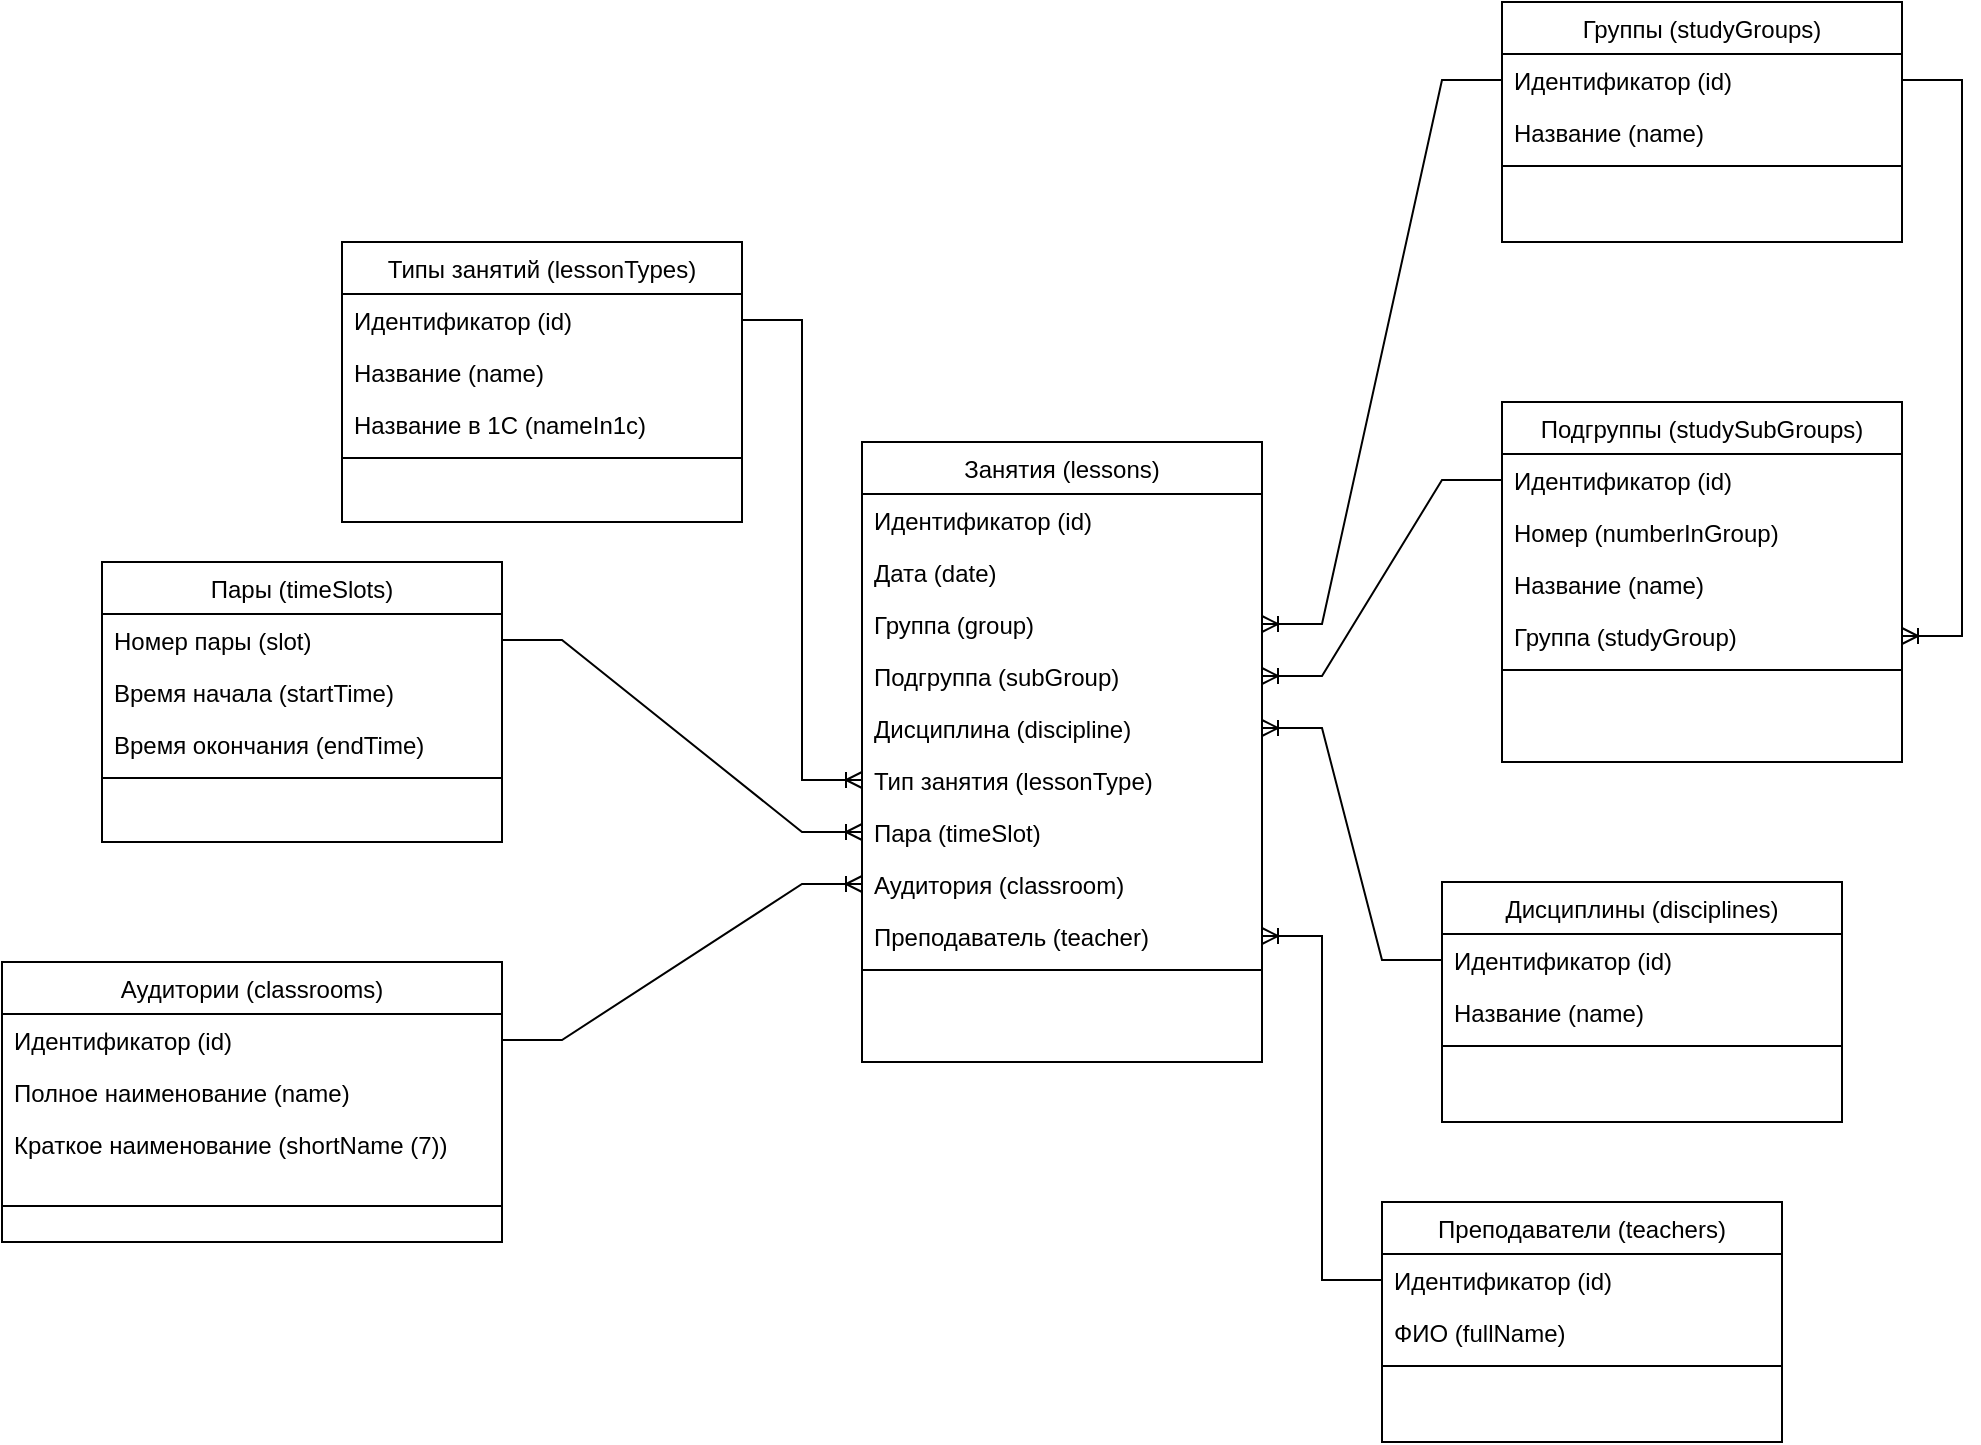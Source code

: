 <mxfile version="17.4.6" type="device"><diagram id="D0eRTfGdhX31QtxlCzSo" name="Page-1"><mxGraphModel dx="348" dy="194" grid="1" gridSize="10" guides="1" tooltips="1" connect="1" arrows="1" fold="1" page="1" pageScale="1" pageWidth="2000" pageHeight="1000" math="0" shadow="0"><root><mxCell id="0"/><mxCell id="1" parent="0"/><mxCell id="SChnAgmFOkxt3u3eZNEa-8" value="Дисциплины (disciplines)" style="swimlane;fontStyle=0;align=center;verticalAlign=top;childLayout=stackLayout;horizontal=1;startSize=26;horizontalStack=0;resizeParent=1;resizeLast=0;collapsible=1;marginBottom=0;rounded=0;shadow=0;strokeWidth=1;" parent="1" vertex="1"><mxGeometry x="1140" y="550" width="200" height="120" as="geometry"><mxRectangle x="550" y="140" width="160" height="26" as="alternateBounds"/></mxGeometry></mxCell><mxCell id="SChnAgmFOkxt3u3eZNEa-9" value="Идентификатор (id)" style="text;align=left;verticalAlign=top;spacingLeft=4;spacingRight=4;overflow=hidden;rotatable=0;points=[[0,0.5],[1,0.5]];portConstraint=eastwest;" parent="SChnAgmFOkxt3u3eZNEa-8" vertex="1"><mxGeometry y="26" width="200" height="26" as="geometry"/></mxCell><mxCell id="SChnAgmFOkxt3u3eZNEa-11" value="Название (name)" style="text;align=left;verticalAlign=top;spacingLeft=4;spacingRight=4;overflow=hidden;rotatable=0;points=[[0,0.5],[1,0.5]];portConstraint=eastwest;rounded=0;shadow=0;html=0;" parent="SChnAgmFOkxt3u3eZNEa-8" vertex="1"><mxGeometry y="52" width="200" height="26" as="geometry"/></mxCell><mxCell id="SChnAgmFOkxt3u3eZNEa-15" value="" style="line;html=1;strokeWidth=1;align=left;verticalAlign=middle;spacingTop=-1;spacingLeft=3;spacingRight=3;rotatable=0;labelPosition=right;points=[];portConstraint=eastwest;" parent="SChnAgmFOkxt3u3eZNEa-8" vertex="1"><mxGeometry y="78" width="200" height="8" as="geometry"/></mxCell><mxCell id="SChnAgmFOkxt3u3eZNEa-20" value="Преподаватели (teachers)" style="swimlane;fontStyle=0;align=center;verticalAlign=top;childLayout=stackLayout;horizontal=1;startSize=26;horizontalStack=0;resizeParent=1;resizeLast=0;collapsible=1;marginBottom=0;rounded=0;shadow=0;strokeWidth=1;" parent="1" vertex="1"><mxGeometry x="1110" y="710" width="200" height="120" as="geometry"><mxRectangle x="550" y="140" width="160" height="26" as="alternateBounds"/></mxGeometry></mxCell><mxCell id="SChnAgmFOkxt3u3eZNEa-21" value="Идентификатор (id)" style="text;align=left;verticalAlign=top;spacingLeft=4;spacingRight=4;overflow=hidden;rotatable=0;points=[[0,0.5],[1,0.5]];portConstraint=eastwest;" parent="SChnAgmFOkxt3u3eZNEa-20" vertex="1"><mxGeometry y="26" width="200" height="26" as="geometry"/></mxCell><mxCell id="SChnAgmFOkxt3u3eZNEa-22" value="ФИО (fullName)" style="text;align=left;verticalAlign=top;spacingLeft=4;spacingRight=4;overflow=hidden;rotatable=0;points=[[0,0.5],[1,0.5]];portConstraint=eastwest;rounded=0;shadow=0;html=0;" parent="SChnAgmFOkxt3u3eZNEa-20" vertex="1"><mxGeometry y="52" width="200" height="26" as="geometry"/></mxCell><mxCell id="SChnAgmFOkxt3u3eZNEa-23" value="" style="line;html=1;strokeWidth=1;align=left;verticalAlign=middle;spacingTop=-1;spacingLeft=3;spacingRight=3;rotatable=0;labelPosition=right;points=[];portConstraint=eastwest;" parent="SChnAgmFOkxt3u3eZNEa-20" vertex="1"><mxGeometry y="78" width="200" height="8" as="geometry"/></mxCell><mxCell id="SChnAgmFOkxt3u3eZNEa-24" value="Типы занятий (lessonTypes)" style="swimlane;fontStyle=0;align=center;verticalAlign=top;childLayout=stackLayout;horizontal=1;startSize=26;horizontalStack=0;resizeParent=1;resizeLast=0;collapsible=1;marginBottom=0;rounded=0;shadow=0;strokeWidth=1;" parent="1" vertex="1"><mxGeometry x="590" y="230" width="200" height="140" as="geometry"><mxRectangle x="550" y="140" width="160" height="26" as="alternateBounds"/></mxGeometry></mxCell><mxCell id="SChnAgmFOkxt3u3eZNEa-25" value="Идентификатор (id)" style="text;align=left;verticalAlign=top;spacingLeft=4;spacingRight=4;overflow=hidden;rotatable=0;points=[[0,0.5],[1,0.5]];portConstraint=eastwest;" parent="SChnAgmFOkxt3u3eZNEa-24" vertex="1"><mxGeometry y="26" width="200" height="26" as="geometry"/></mxCell><mxCell id="SChnAgmFOkxt3u3eZNEa-26" value="Название (name)" style="text;align=left;verticalAlign=top;spacingLeft=4;spacingRight=4;overflow=hidden;rotatable=0;points=[[0,0.5],[1,0.5]];portConstraint=eastwest;rounded=0;shadow=0;html=0;" parent="SChnAgmFOkxt3u3eZNEa-24" vertex="1"><mxGeometry y="52" width="200" height="26" as="geometry"/></mxCell><mxCell id="SChnAgmFOkxt3u3eZNEa-28" value="Название в 1С (nameIn1c)" style="text;align=left;verticalAlign=top;spacingLeft=4;spacingRight=4;overflow=hidden;rotatable=0;points=[[0,0.5],[1,0.5]];portConstraint=eastwest;rounded=0;shadow=0;html=0;" parent="SChnAgmFOkxt3u3eZNEa-24" vertex="1"><mxGeometry y="78" width="200" height="26" as="geometry"/></mxCell><mxCell id="SChnAgmFOkxt3u3eZNEa-27" value="" style="line;html=1;strokeWidth=1;align=left;verticalAlign=middle;spacingTop=-1;spacingLeft=3;spacingRight=3;rotatable=0;labelPosition=right;points=[];portConstraint=eastwest;" parent="SChnAgmFOkxt3u3eZNEa-24" vertex="1"><mxGeometry y="104" width="200" height="8" as="geometry"/></mxCell><mxCell id="SChnAgmFOkxt3u3eZNEa-29" value="Пары (timeSlots)" style="swimlane;fontStyle=0;align=center;verticalAlign=top;childLayout=stackLayout;horizontal=1;startSize=26;horizontalStack=0;resizeParent=1;resizeLast=0;collapsible=1;marginBottom=0;rounded=0;shadow=0;strokeWidth=1;" parent="1" vertex="1"><mxGeometry x="470" y="390" width="200" height="140" as="geometry"><mxRectangle x="550" y="140" width="160" height="26" as="alternateBounds"/></mxGeometry></mxCell><mxCell id="SChnAgmFOkxt3u3eZNEa-30" value="Номер пары (slot)" style="text;align=left;verticalAlign=top;spacingLeft=4;spacingRight=4;overflow=hidden;rotatable=0;points=[[0,0.5],[1,0.5]];portConstraint=eastwest;" parent="SChnAgmFOkxt3u3eZNEa-29" vertex="1"><mxGeometry y="26" width="200" height="26" as="geometry"/></mxCell><mxCell id="SChnAgmFOkxt3u3eZNEa-31" value="Время начала (startTime)" style="text;align=left;verticalAlign=top;spacingLeft=4;spacingRight=4;overflow=hidden;rotatable=0;points=[[0,0.5],[1,0.5]];portConstraint=eastwest;rounded=0;shadow=0;html=0;" parent="SChnAgmFOkxt3u3eZNEa-29" vertex="1"><mxGeometry y="52" width="200" height="26" as="geometry"/></mxCell><mxCell id="SChnAgmFOkxt3u3eZNEa-32" value="Время окончания (endTime)" style="text;align=left;verticalAlign=top;spacingLeft=4;spacingRight=4;overflow=hidden;rotatable=0;points=[[0,0.5],[1,0.5]];portConstraint=eastwest;rounded=0;shadow=0;html=0;" parent="SChnAgmFOkxt3u3eZNEa-29" vertex="1"><mxGeometry y="78" width="200" height="26" as="geometry"/></mxCell><mxCell id="SChnAgmFOkxt3u3eZNEa-33" value="" style="line;html=1;strokeWidth=1;align=left;verticalAlign=middle;spacingTop=-1;spacingLeft=3;spacingRight=3;rotatable=0;labelPosition=right;points=[];portConstraint=eastwest;" parent="SChnAgmFOkxt3u3eZNEa-29" vertex="1"><mxGeometry y="104" width="200" height="8" as="geometry"/></mxCell><mxCell id="SChnAgmFOkxt3u3eZNEa-34" value="Аудитории (classrooms)" style="swimlane;fontStyle=0;align=center;verticalAlign=top;childLayout=stackLayout;horizontal=1;startSize=26;horizontalStack=0;resizeParent=1;resizeLast=0;collapsible=1;marginBottom=0;rounded=0;shadow=0;strokeWidth=1;" parent="1" vertex="1"><mxGeometry x="420" y="590" width="250" height="140" as="geometry"><mxRectangle x="550" y="140" width="160" height="26" as="alternateBounds"/></mxGeometry></mxCell><mxCell id="SChnAgmFOkxt3u3eZNEa-35" value="Идентификатор (id)" style="text;align=left;verticalAlign=top;spacingLeft=4;spacingRight=4;overflow=hidden;rotatable=0;points=[[0,0.5],[1,0.5]];portConstraint=eastwest;" parent="SChnAgmFOkxt3u3eZNEa-34" vertex="1"><mxGeometry y="26" width="250" height="26" as="geometry"/></mxCell><mxCell id="eYgpenXMQ5bfP4yqyYDh-1" value="Полное наименование (name)" style="text;align=left;verticalAlign=top;spacingLeft=4;spacingRight=4;overflow=hidden;rotatable=0;points=[[0,0.5],[1,0.5]];portConstraint=eastwest;rounded=0;shadow=0;html=0;" vertex="1" parent="SChnAgmFOkxt3u3eZNEa-34"><mxGeometry y="52" width="250" height="26" as="geometry"/></mxCell><mxCell id="SChnAgmFOkxt3u3eZNEa-36" value="Краткое наименование (shortName (7))" style="text;align=left;verticalAlign=top;spacingLeft=4;spacingRight=4;overflow=hidden;rotatable=0;points=[[0,0.5],[1,0.5]];portConstraint=eastwest;rounded=0;shadow=0;html=0;" parent="SChnAgmFOkxt3u3eZNEa-34" vertex="1"><mxGeometry y="78" width="250" height="26" as="geometry"/></mxCell><mxCell id="SChnAgmFOkxt3u3eZNEa-38" value="" style="line;html=1;strokeWidth=1;align=left;verticalAlign=middle;spacingTop=-1;spacingLeft=3;spacingRight=3;rotatable=0;labelPosition=right;points=[];portConstraint=eastwest;" parent="SChnAgmFOkxt3u3eZNEa-34" vertex="1"><mxGeometry y="104" width="250" height="36" as="geometry"/></mxCell><mxCell id="SChnAgmFOkxt3u3eZNEa-45" value="Занятия (lessons)" style="swimlane;fontStyle=0;align=center;verticalAlign=top;childLayout=stackLayout;horizontal=1;startSize=26;horizontalStack=0;resizeParent=1;resizeLast=0;collapsible=1;marginBottom=0;rounded=0;shadow=0;strokeWidth=1;" parent="1" vertex="1"><mxGeometry x="850" y="330" width="200" height="310" as="geometry"><mxRectangle x="550" y="140" width="160" height="26" as="alternateBounds"/></mxGeometry></mxCell><mxCell id="SChnAgmFOkxt3u3eZNEa-46" value="Идентификатор (id)" style="text;align=left;verticalAlign=top;spacingLeft=4;spacingRight=4;overflow=hidden;rotatable=0;points=[[0,0.5],[1,0.5]];portConstraint=eastwest;" parent="SChnAgmFOkxt3u3eZNEa-45" vertex="1"><mxGeometry y="26" width="200" height="26" as="geometry"/></mxCell><mxCell id="SChnAgmFOkxt3u3eZNEa-47" value="Дата (date)" style="text;align=left;verticalAlign=top;spacingLeft=4;spacingRight=4;overflow=hidden;rotatable=0;points=[[0,0.5],[1,0.5]];portConstraint=eastwest;rounded=0;shadow=0;html=0;" parent="SChnAgmFOkxt3u3eZNEa-45" vertex="1"><mxGeometry y="52" width="200" height="26" as="geometry"/></mxCell><mxCell id="SChnAgmFOkxt3u3eZNEa-48" value="Группа (group)" style="text;align=left;verticalAlign=top;spacingLeft=4;spacingRight=4;overflow=hidden;rotatable=0;points=[[0,0.5],[1,0.5]];portConstraint=eastwest;rounded=0;shadow=0;html=0;" parent="SChnAgmFOkxt3u3eZNEa-45" vertex="1"><mxGeometry y="78" width="200" height="26" as="geometry"/></mxCell><mxCell id="SChnAgmFOkxt3u3eZNEa-50" value="Подгруппа (subGroup)" style="text;align=left;verticalAlign=top;spacingLeft=4;spacingRight=4;overflow=hidden;rotatable=0;points=[[0,0.5],[1,0.5]];portConstraint=eastwest;rounded=0;shadow=0;html=0;" parent="SChnAgmFOkxt3u3eZNEa-45" vertex="1"><mxGeometry y="104" width="200" height="26" as="geometry"/></mxCell><mxCell id="SChnAgmFOkxt3u3eZNEa-51" value="Дисциплина (discipline)" style="text;align=left;verticalAlign=top;spacingLeft=4;spacingRight=4;overflow=hidden;rotatable=0;points=[[0,0.5],[1,0.5]];portConstraint=eastwest;rounded=0;shadow=0;html=0;" parent="SChnAgmFOkxt3u3eZNEa-45" vertex="1"><mxGeometry y="130" width="200" height="26" as="geometry"/></mxCell><mxCell id="SChnAgmFOkxt3u3eZNEa-52" value="Тип занятия (lessonType)" style="text;align=left;verticalAlign=top;spacingLeft=4;spacingRight=4;overflow=hidden;rotatable=0;points=[[0,0.5],[1,0.5]];portConstraint=eastwest;rounded=0;shadow=0;html=0;" parent="SChnAgmFOkxt3u3eZNEa-45" vertex="1"><mxGeometry y="156" width="200" height="26" as="geometry"/></mxCell><mxCell id="SChnAgmFOkxt3u3eZNEa-53" value="Пара (timeSlot)" style="text;align=left;verticalAlign=top;spacingLeft=4;spacingRight=4;overflow=hidden;rotatable=0;points=[[0,0.5],[1,0.5]];portConstraint=eastwest;rounded=0;shadow=0;html=0;" parent="SChnAgmFOkxt3u3eZNEa-45" vertex="1"><mxGeometry y="182" width="200" height="26" as="geometry"/></mxCell><mxCell id="SChnAgmFOkxt3u3eZNEa-54" value="Аудитория (classroom)" style="text;align=left;verticalAlign=top;spacingLeft=4;spacingRight=4;overflow=hidden;rotatable=0;points=[[0,0.5],[1,0.5]];portConstraint=eastwest;rounded=0;shadow=0;html=0;" parent="SChnAgmFOkxt3u3eZNEa-45" vertex="1"><mxGeometry y="208" width="200" height="26" as="geometry"/></mxCell><mxCell id="SChnAgmFOkxt3u3eZNEa-55" value="Преподаватель (teacher)" style="text;align=left;verticalAlign=top;spacingLeft=4;spacingRight=4;overflow=hidden;rotatable=0;points=[[0,0.5],[1,0.5]];portConstraint=eastwest;rounded=0;shadow=0;html=0;" parent="SChnAgmFOkxt3u3eZNEa-45" vertex="1"><mxGeometry y="234" width="200" height="26" as="geometry"/></mxCell><mxCell id="SChnAgmFOkxt3u3eZNEa-49" value="" style="line;html=1;strokeWidth=1;align=left;verticalAlign=middle;spacingTop=-1;spacingLeft=3;spacingRight=3;rotatable=0;labelPosition=right;points=[];portConstraint=eastwest;" parent="SChnAgmFOkxt3u3eZNEa-45" vertex="1"><mxGeometry y="260" width="200" height="8" as="geometry"/></mxCell><mxCell id="cieeM6PWNZxHD0RrJA6Q-1" value="" style="edgeStyle=entityRelationEdgeStyle;fontSize=12;html=1;endArrow=ERoneToMany;rounded=0;entryX=0;entryY=0.5;entryDx=0;entryDy=0;exitX=1;exitY=0.5;exitDx=0;exitDy=0;" parent="1" source="SChnAgmFOkxt3u3eZNEa-25" target="SChnAgmFOkxt3u3eZNEa-52" edge="1"><mxGeometry width="100" height="100" relative="1" as="geometry"><mxPoint x="500" y="610" as="sourcePoint"/><mxPoint x="770" y="510" as="targetPoint"/></mxGeometry></mxCell><mxCell id="cieeM6PWNZxHD0RrJA6Q-3" value="" style="edgeStyle=entityRelationEdgeStyle;fontSize=12;html=1;endArrow=ERoneToMany;rounded=0;entryX=0;entryY=0.5;entryDx=0;entryDy=0;exitX=1;exitY=0.5;exitDx=0;exitDy=0;" parent="1" source="SChnAgmFOkxt3u3eZNEa-30" target="SChnAgmFOkxt3u3eZNEa-53" edge="1"><mxGeometry width="100" height="100" relative="1" as="geometry"><mxPoint x="620" y="450" as="sourcePoint"/><mxPoint x="720" y="350" as="targetPoint"/></mxGeometry></mxCell><mxCell id="cieeM6PWNZxHD0RrJA6Q-5" value="" style="edgeStyle=entityRelationEdgeStyle;fontSize=12;html=1;endArrow=ERoneToMany;rounded=0;entryX=1;entryY=0.5;entryDx=0;entryDy=0;" parent="1" source="SChnAgmFOkxt3u3eZNEa-21" target="SChnAgmFOkxt3u3eZNEa-55" edge="1"><mxGeometry width="100" height="100" relative="1" as="geometry"><mxPoint x="960" y="520" as="sourcePoint"/><mxPoint x="1060" y="420" as="targetPoint"/></mxGeometry></mxCell><mxCell id="cieeM6PWNZxHD0RrJA6Q-6" value="" style="edgeStyle=entityRelationEdgeStyle;fontSize=12;html=1;endArrow=ERoneToMany;rounded=0;exitX=1;exitY=0.5;exitDx=0;exitDy=0;entryX=0;entryY=0.5;entryDx=0;entryDy=0;" parent="1" source="SChnAgmFOkxt3u3eZNEa-35" target="SChnAgmFOkxt3u3eZNEa-54" edge="1"><mxGeometry width="100" height="100" relative="1" as="geometry"><mxPoint x="960" y="520" as="sourcePoint"/><mxPoint x="1060" y="420" as="targetPoint"/></mxGeometry></mxCell><mxCell id="cieeM6PWNZxHD0RrJA6Q-8" value="" style="edgeStyle=entityRelationEdgeStyle;fontSize=12;html=1;endArrow=ERoneToMany;rounded=0;entryX=1;entryY=0.5;entryDx=0;entryDy=0;exitX=0;exitY=0.5;exitDx=0;exitDy=0;" parent="1" source="SChnAgmFOkxt3u3eZNEa-9" target="SChnAgmFOkxt3u3eZNEa-51" edge="1"><mxGeometry width="100" height="100" relative="1" as="geometry"><mxPoint x="960" y="520" as="sourcePoint"/><mxPoint x="1350" y="510" as="targetPoint"/></mxGeometry></mxCell><mxCell id="cieeM6PWNZxHD0RrJA6Q-9" value="Группы (studyGroups)" style="swimlane;fontStyle=0;align=center;verticalAlign=top;childLayout=stackLayout;horizontal=1;startSize=26;horizontalStack=0;resizeParent=1;resizeLast=0;collapsible=1;marginBottom=0;rounded=0;shadow=0;strokeWidth=1;" parent="1" vertex="1"><mxGeometry x="1170" y="110" width="200" height="120" as="geometry"><mxRectangle x="550" y="140" width="160" height="26" as="alternateBounds"/></mxGeometry></mxCell><mxCell id="cieeM6PWNZxHD0RrJA6Q-10" value="Идентификатор (id)" style="text;align=left;verticalAlign=top;spacingLeft=4;spacingRight=4;overflow=hidden;rotatable=0;points=[[0,0.5],[1,0.5]];portConstraint=eastwest;" parent="cieeM6PWNZxHD0RrJA6Q-9" vertex="1"><mxGeometry y="26" width="200" height="26" as="geometry"/></mxCell><mxCell id="cieeM6PWNZxHD0RrJA6Q-11" value="Название (name)" style="text;align=left;verticalAlign=top;spacingLeft=4;spacingRight=4;overflow=hidden;rotatable=0;points=[[0,0.5],[1,0.5]];portConstraint=eastwest;rounded=0;shadow=0;html=0;" parent="cieeM6PWNZxHD0RrJA6Q-9" vertex="1"><mxGeometry y="52" width="200" height="26" as="geometry"/></mxCell><mxCell id="cieeM6PWNZxHD0RrJA6Q-12" value="" style="line;html=1;strokeWidth=1;align=left;verticalAlign=middle;spacingTop=-1;spacingLeft=3;spacingRight=3;rotatable=0;labelPosition=right;points=[];portConstraint=eastwest;" parent="cieeM6PWNZxHD0RrJA6Q-9" vertex="1"><mxGeometry y="78" width="200" height="8" as="geometry"/></mxCell><mxCell id="cieeM6PWNZxHD0RrJA6Q-13" value="" style="edgeStyle=entityRelationEdgeStyle;fontSize=12;html=1;endArrow=ERoneToMany;rounded=0;exitX=0;exitY=0.5;exitDx=0;exitDy=0;entryX=1;entryY=0.5;entryDx=0;entryDy=0;" parent="1" source="cieeM6PWNZxHD0RrJA6Q-10" target="SChnAgmFOkxt3u3eZNEa-48" edge="1"><mxGeometry width="100" height="100" relative="1" as="geometry"><mxPoint x="1120" y="600" as="sourcePoint"/><mxPoint x="1220" y="500" as="targetPoint"/></mxGeometry></mxCell><mxCell id="cieeM6PWNZxHD0RrJA6Q-14" value="Подгруппы (studySubGroups)" style="swimlane;fontStyle=0;align=center;verticalAlign=top;childLayout=stackLayout;horizontal=1;startSize=26;horizontalStack=0;resizeParent=1;resizeLast=0;collapsible=1;marginBottom=0;rounded=0;shadow=0;strokeWidth=1;" parent="1" vertex="1"><mxGeometry x="1170" y="310" width="200" height="180" as="geometry"><mxRectangle x="550" y="140" width="160" height="26" as="alternateBounds"/></mxGeometry></mxCell><mxCell id="cieeM6PWNZxHD0RrJA6Q-15" value="Идентификатор (id)" style="text;align=left;verticalAlign=top;spacingLeft=4;spacingRight=4;overflow=hidden;rotatable=0;points=[[0,0.5],[1,0.5]];portConstraint=eastwest;" parent="cieeM6PWNZxHD0RrJA6Q-14" vertex="1"><mxGeometry y="26" width="200" height="26" as="geometry"/></mxCell><mxCell id="cieeM6PWNZxHD0RrJA6Q-21" value="Номер (numberInGroup)" style="text;align=left;verticalAlign=top;spacingLeft=4;spacingRight=4;overflow=hidden;rotatable=0;points=[[0,0.5],[1,0.5]];portConstraint=eastwest;rounded=0;shadow=0;html=0;" parent="cieeM6PWNZxHD0RrJA6Q-14" vertex="1"><mxGeometry y="52" width="200" height="26" as="geometry"/></mxCell><mxCell id="cieeM6PWNZxHD0RrJA6Q-16" value="Название (name)" style="text;align=left;verticalAlign=top;spacingLeft=4;spacingRight=4;overflow=hidden;rotatable=0;points=[[0,0.5],[1,0.5]];portConstraint=eastwest;rounded=0;shadow=0;html=0;" parent="cieeM6PWNZxHD0RrJA6Q-14" vertex="1"><mxGeometry y="78" width="200" height="26" as="geometry"/></mxCell><mxCell id="cieeM6PWNZxHD0RrJA6Q-19" value="Группа (studyGroup)" style="text;align=left;verticalAlign=top;spacingLeft=4;spacingRight=4;overflow=hidden;rotatable=0;points=[[0,0.5],[1,0.5]];portConstraint=eastwest;rounded=0;shadow=0;html=0;" parent="cieeM6PWNZxHD0RrJA6Q-14" vertex="1"><mxGeometry y="104" width="200" height="26" as="geometry"/></mxCell><mxCell id="cieeM6PWNZxHD0RrJA6Q-17" value="" style="line;html=1;strokeWidth=1;align=left;verticalAlign=middle;spacingTop=-1;spacingLeft=3;spacingRight=3;rotatable=0;labelPosition=right;points=[];portConstraint=eastwest;" parent="cieeM6PWNZxHD0RrJA6Q-14" vertex="1"><mxGeometry y="130" width="200" height="8" as="geometry"/></mxCell><mxCell id="cieeM6PWNZxHD0RrJA6Q-20" value="" style="edgeStyle=entityRelationEdgeStyle;fontSize=12;html=1;endArrow=ERoneToMany;rounded=0;entryX=1;entryY=0.5;entryDx=0;entryDy=0;exitX=0;exitY=0.5;exitDx=0;exitDy=0;" parent="1" source="cieeM6PWNZxHD0RrJA6Q-15" target="SChnAgmFOkxt3u3eZNEa-50" edge="1"><mxGeometry width="100" height="100" relative="1" as="geometry"><mxPoint x="1120" y="600" as="sourcePoint"/><mxPoint x="1220" y="500" as="targetPoint"/></mxGeometry></mxCell><mxCell id="cieeM6PWNZxHD0RrJA6Q-22" value="" style="edgeStyle=entityRelationEdgeStyle;fontSize=12;html=1;endArrow=ERoneToMany;rounded=0;entryX=1;entryY=0.5;entryDx=0;entryDy=0;exitX=1;exitY=0.5;exitDx=0;exitDy=0;" parent="1" source="cieeM6PWNZxHD0RrJA6Q-10" target="cieeM6PWNZxHD0RrJA6Q-19" edge="1"><mxGeometry width="100" height="100" relative="1" as="geometry"><mxPoint x="1480" y="170" as="sourcePoint"/><mxPoint x="1630" y="300" as="targetPoint"/></mxGeometry></mxCell></root></mxGraphModel></diagram></mxfile>